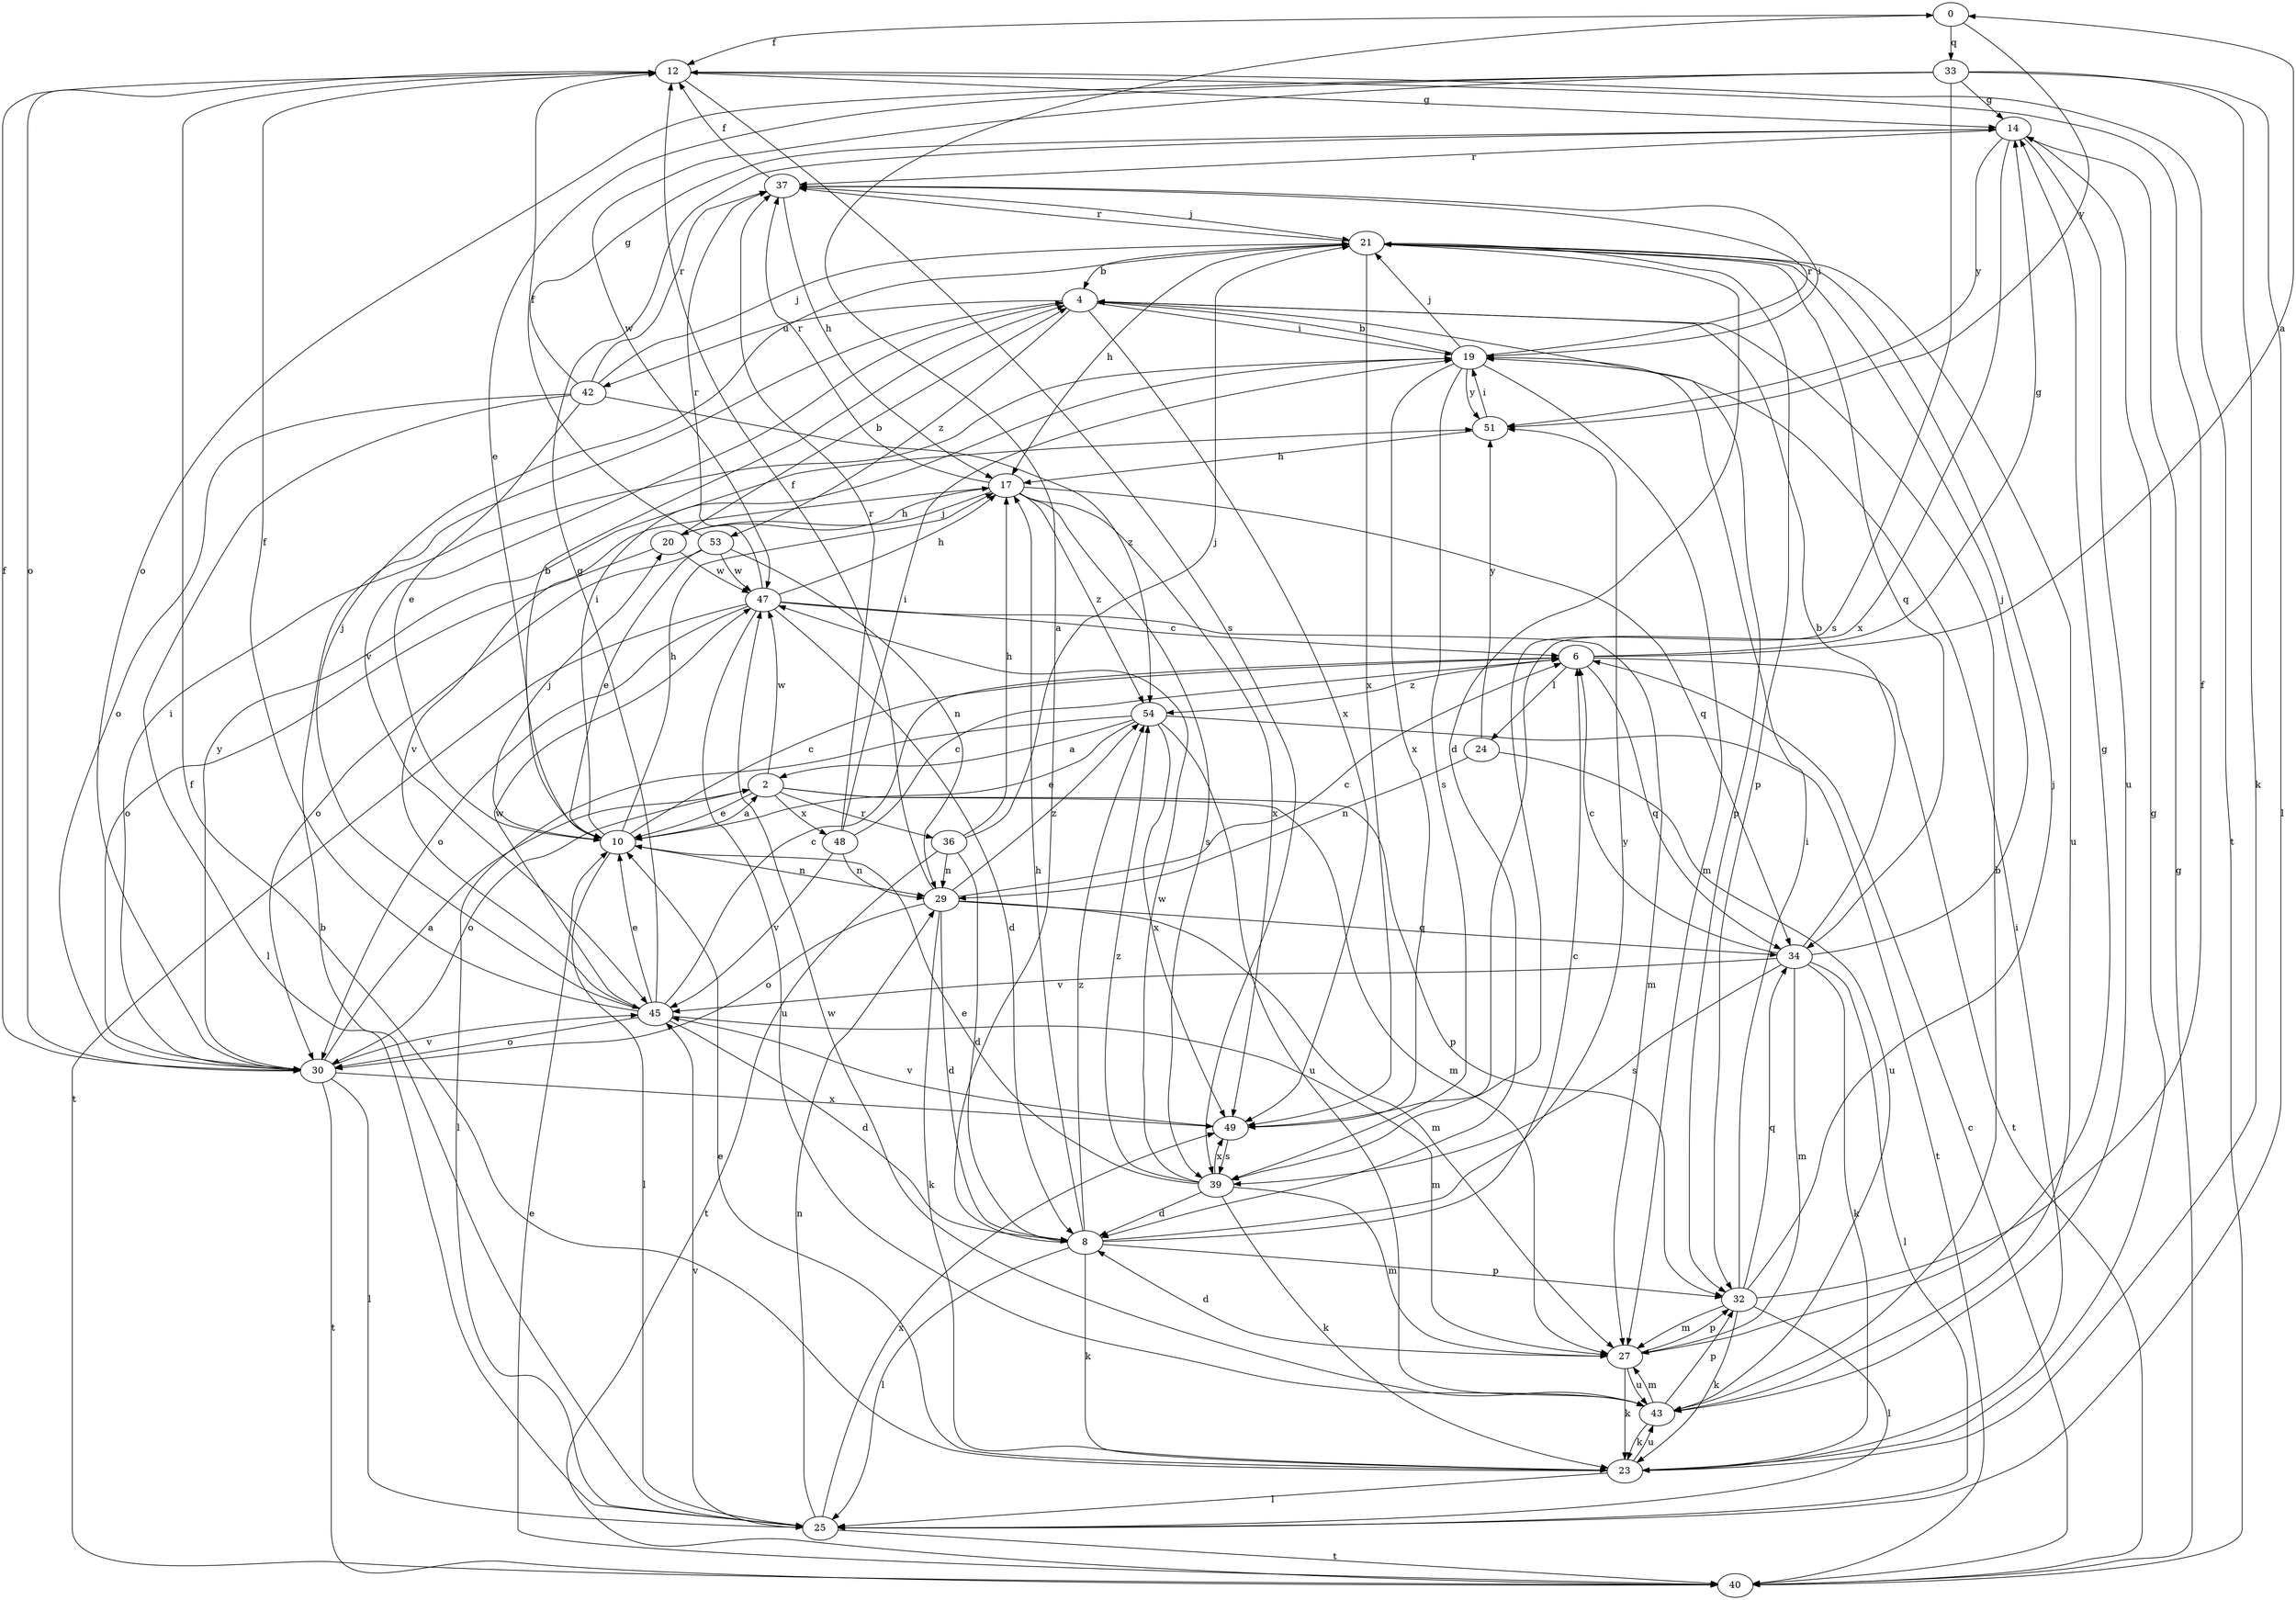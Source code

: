 strict digraph  {
0;
2;
4;
6;
8;
10;
12;
14;
17;
19;
20;
21;
23;
24;
25;
27;
29;
30;
32;
33;
34;
36;
37;
39;
40;
42;
43;
45;
47;
48;
49;
51;
53;
54;
0 -> 12  [label=f];
0 -> 33  [label=q];
0 -> 51  [label=y];
2 -> 10  [label=e];
2 -> 27  [label=m];
2 -> 30  [label=o];
2 -> 32  [label=p];
2 -> 36  [label=r];
2 -> 47  [label=w];
2 -> 48  [label=x];
4 -> 19  [label=i];
4 -> 32  [label=p];
4 -> 42  [label=u];
4 -> 45  [label=v];
4 -> 49  [label=x];
4 -> 53  [label=z];
6 -> 0  [label=a];
6 -> 14  [label=g];
6 -> 24  [label=l];
6 -> 34  [label=q];
6 -> 40  [label=t];
6 -> 54  [label=z];
8 -> 0  [label=a];
8 -> 6  [label=c];
8 -> 17  [label=h];
8 -> 23  [label=k];
8 -> 25  [label=l];
8 -> 32  [label=p];
8 -> 51  [label=y];
8 -> 54  [label=z];
10 -> 2  [label=a];
10 -> 4  [label=b];
10 -> 6  [label=c];
10 -> 17  [label=h];
10 -> 19  [label=i];
10 -> 20  [label=j];
10 -> 25  [label=l];
10 -> 29  [label=n];
12 -> 14  [label=g];
12 -> 30  [label=o];
12 -> 39  [label=s];
12 -> 40  [label=t];
14 -> 37  [label=r];
14 -> 43  [label=u];
14 -> 49  [label=x];
14 -> 51  [label=y];
17 -> 20  [label=j];
17 -> 34  [label=q];
17 -> 37  [label=r];
17 -> 39  [label=s];
17 -> 45  [label=v];
17 -> 49  [label=x];
17 -> 54  [label=z];
19 -> 4  [label=b];
19 -> 21  [label=j];
19 -> 27  [label=m];
19 -> 37  [label=r];
19 -> 39  [label=s];
19 -> 49  [label=x];
19 -> 51  [label=y];
20 -> 4  [label=b];
20 -> 17  [label=h];
20 -> 30  [label=o];
20 -> 47  [label=w];
21 -> 4  [label=b];
21 -> 8  [label=d];
21 -> 17  [label=h];
21 -> 32  [label=p];
21 -> 34  [label=q];
21 -> 37  [label=r];
21 -> 43  [label=u];
21 -> 49  [label=x];
23 -> 10  [label=e];
23 -> 12  [label=f];
23 -> 14  [label=g];
23 -> 19  [label=i];
23 -> 25  [label=l];
23 -> 43  [label=u];
24 -> 29  [label=n];
24 -> 43  [label=u];
24 -> 51  [label=y];
25 -> 4  [label=b];
25 -> 29  [label=n];
25 -> 40  [label=t];
25 -> 45  [label=v];
25 -> 49  [label=x];
27 -> 8  [label=d];
27 -> 14  [label=g];
27 -> 23  [label=k];
27 -> 32  [label=p];
27 -> 43  [label=u];
29 -> 6  [label=c];
29 -> 8  [label=d];
29 -> 12  [label=f];
29 -> 23  [label=k];
29 -> 27  [label=m];
29 -> 30  [label=o];
29 -> 34  [label=q];
29 -> 54  [label=z];
30 -> 2  [label=a];
30 -> 12  [label=f];
30 -> 19  [label=i];
30 -> 25  [label=l];
30 -> 40  [label=t];
30 -> 45  [label=v];
30 -> 49  [label=x];
30 -> 51  [label=y];
32 -> 12  [label=f];
32 -> 19  [label=i];
32 -> 21  [label=j];
32 -> 23  [label=k];
32 -> 25  [label=l];
32 -> 27  [label=m];
32 -> 34  [label=q];
33 -> 10  [label=e];
33 -> 14  [label=g];
33 -> 23  [label=k];
33 -> 25  [label=l];
33 -> 30  [label=o];
33 -> 39  [label=s];
33 -> 47  [label=w];
34 -> 4  [label=b];
34 -> 6  [label=c];
34 -> 21  [label=j];
34 -> 23  [label=k];
34 -> 25  [label=l];
34 -> 27  [label=m];
34 -> 39  [label=s];
34 -> 45  [label=v];
36 -> 8  [label=d];
36 -> 17  [label=h];
36 -> 21  [label=j];
36 -> 29  [label=n];
36 -> 40  [label=t];
37 -> 12  [label=f];
37 -> 17  [label=h];
37 -> 19  [label=i];
37 -> 21  [label=j];
39 -> 8  [label=d];
39 -> 10  [label=e];
39 -> 23  [label=k];
39 -> 27  [label=m];
39 -> 47  [label=w];
39 -> 49  [label=x];
39 -> 54  [label=z];
40 -> 6  [label=c];
40 -> 10  [label=e];
40 -> 14  [label=g];
42 -> 10  [label=e];
42 -> 14  [label=g];
42 -> 21  [label=j];
42 -> 25  [label=l];
42 -> 30  [label=o];
42 -> 37  [label=r];
42 -> 54  [label=z];
43 -> 4  [label=b];
43 -> 23  [label=k];
43 -> 27  [label=m];
43 -> 32  [label=p];
43 -> 47  [label=w];
45 -> 6  [label=c];
45 -> 8  [label=d];
45 -> 10  [label=e];
45 -> 12  [label=f];
45 -> 14  [label=g];
45 -> 21  [label=j];
45 -> 27  [label=m];
45 -> 30  [label=o];
45 -> 47  [label=w];
47 -> 6  [label=c];
47 -> 8  [label=d];
47 -> 17  [label=h];
47 -> 27  [label=m];
47 -> 30  [label=o];
47 -> 37  [label=r];
47 -> 40  [label=t];
47 -> 43  [label=u];
48 -> 6  [label=c];
48 -> 19  [label=i];
48 -> 29  [label=n];
48 -> 37  [label=r];
48 -> 45  [label=v];
49 -> 39  [label=s];
49 -> 45  [label=v];
51 -> 17  [label=h];
51 -> 19  [label=i];
53 -> 10  [label=e];
53 -> 12  [label=f];
53 -> 29  [label=n];
53 -> 30  [label=o];
53 -> 47  [label=w];
54 -> 2  [label=a];
54 -> 10  [label=e];
54 -> 25  [label=l];
54 -> 40  [label=t];
54 -> 43  [label=u];
54 -> 49  [label=x];
}
